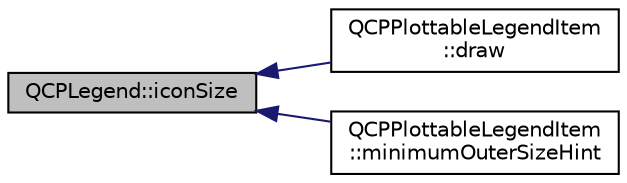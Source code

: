 digraph "QCPLegend::iconSize"
{
  edge [fontname="Helvetica",fontsize="10",labelfontname="Helvetica",labelfontsize="10"];
  node [fontname="Helvetica",fontsize="10",shape=record];
  rankdir="LR";
  Node51 [label="QCPLegend::iconSize",height=0.2,width=0.4,color="black", fillcolor="grey75", style="filled", fontcolor="black"];
  Node51 -> Node52 [dir="back",color="midnightblue",fontsize="10",style="solid",fontname="Helvetica"];
  Node52 [label="QCPPlottableLegendItem\l::draw",height=0.2,width=0.4,color="black", fillcolor="white", style="filled",URL="$class_q_c_p_plottable_legend_item.html#a5838366619200e99680afa6d355d13fa"];
  Node51 -> Node53 [dir="back",color="midnightblue",fontsize="10",style="solid",fontname="Helvetica"];
  Node53 [label="QCPPlottableLegendItem\l::minimumOuterSizeHint",height=0.2,width=0.4,color="black", fillcolor="white", style="filled",URL="$class_q_c_p_plottable_legend_item.html#a8b543f3ac32b2fe59326e01c1101b3b8"];
}
